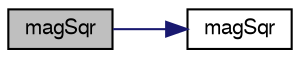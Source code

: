 digraph "magSqr"
{
  bgcolor="transparent";
  edge [fontname="FreeSans",fontsize="10",labelfontname="FreeSans",labelfontsize="10"];
  node [fontname="FreeSans",fontsize="10",shape=record];
  rankdir="LR";
  Node64592 [label="magSqr",height=0.2,width=0.4,color="black", fillcolor="grey75", style="filled", fontcolor="black"];
  Node64592 -> Node64593 [color="midnightblue",fontsize="10",style="solid",fontname="FreeSans"];
  Node64593 [label="magSqr",height=0.2,width=0.4,color="black",URL="$a21124.html#ae6fff2c6981e6d9618aa5038e69def6e"];
}
